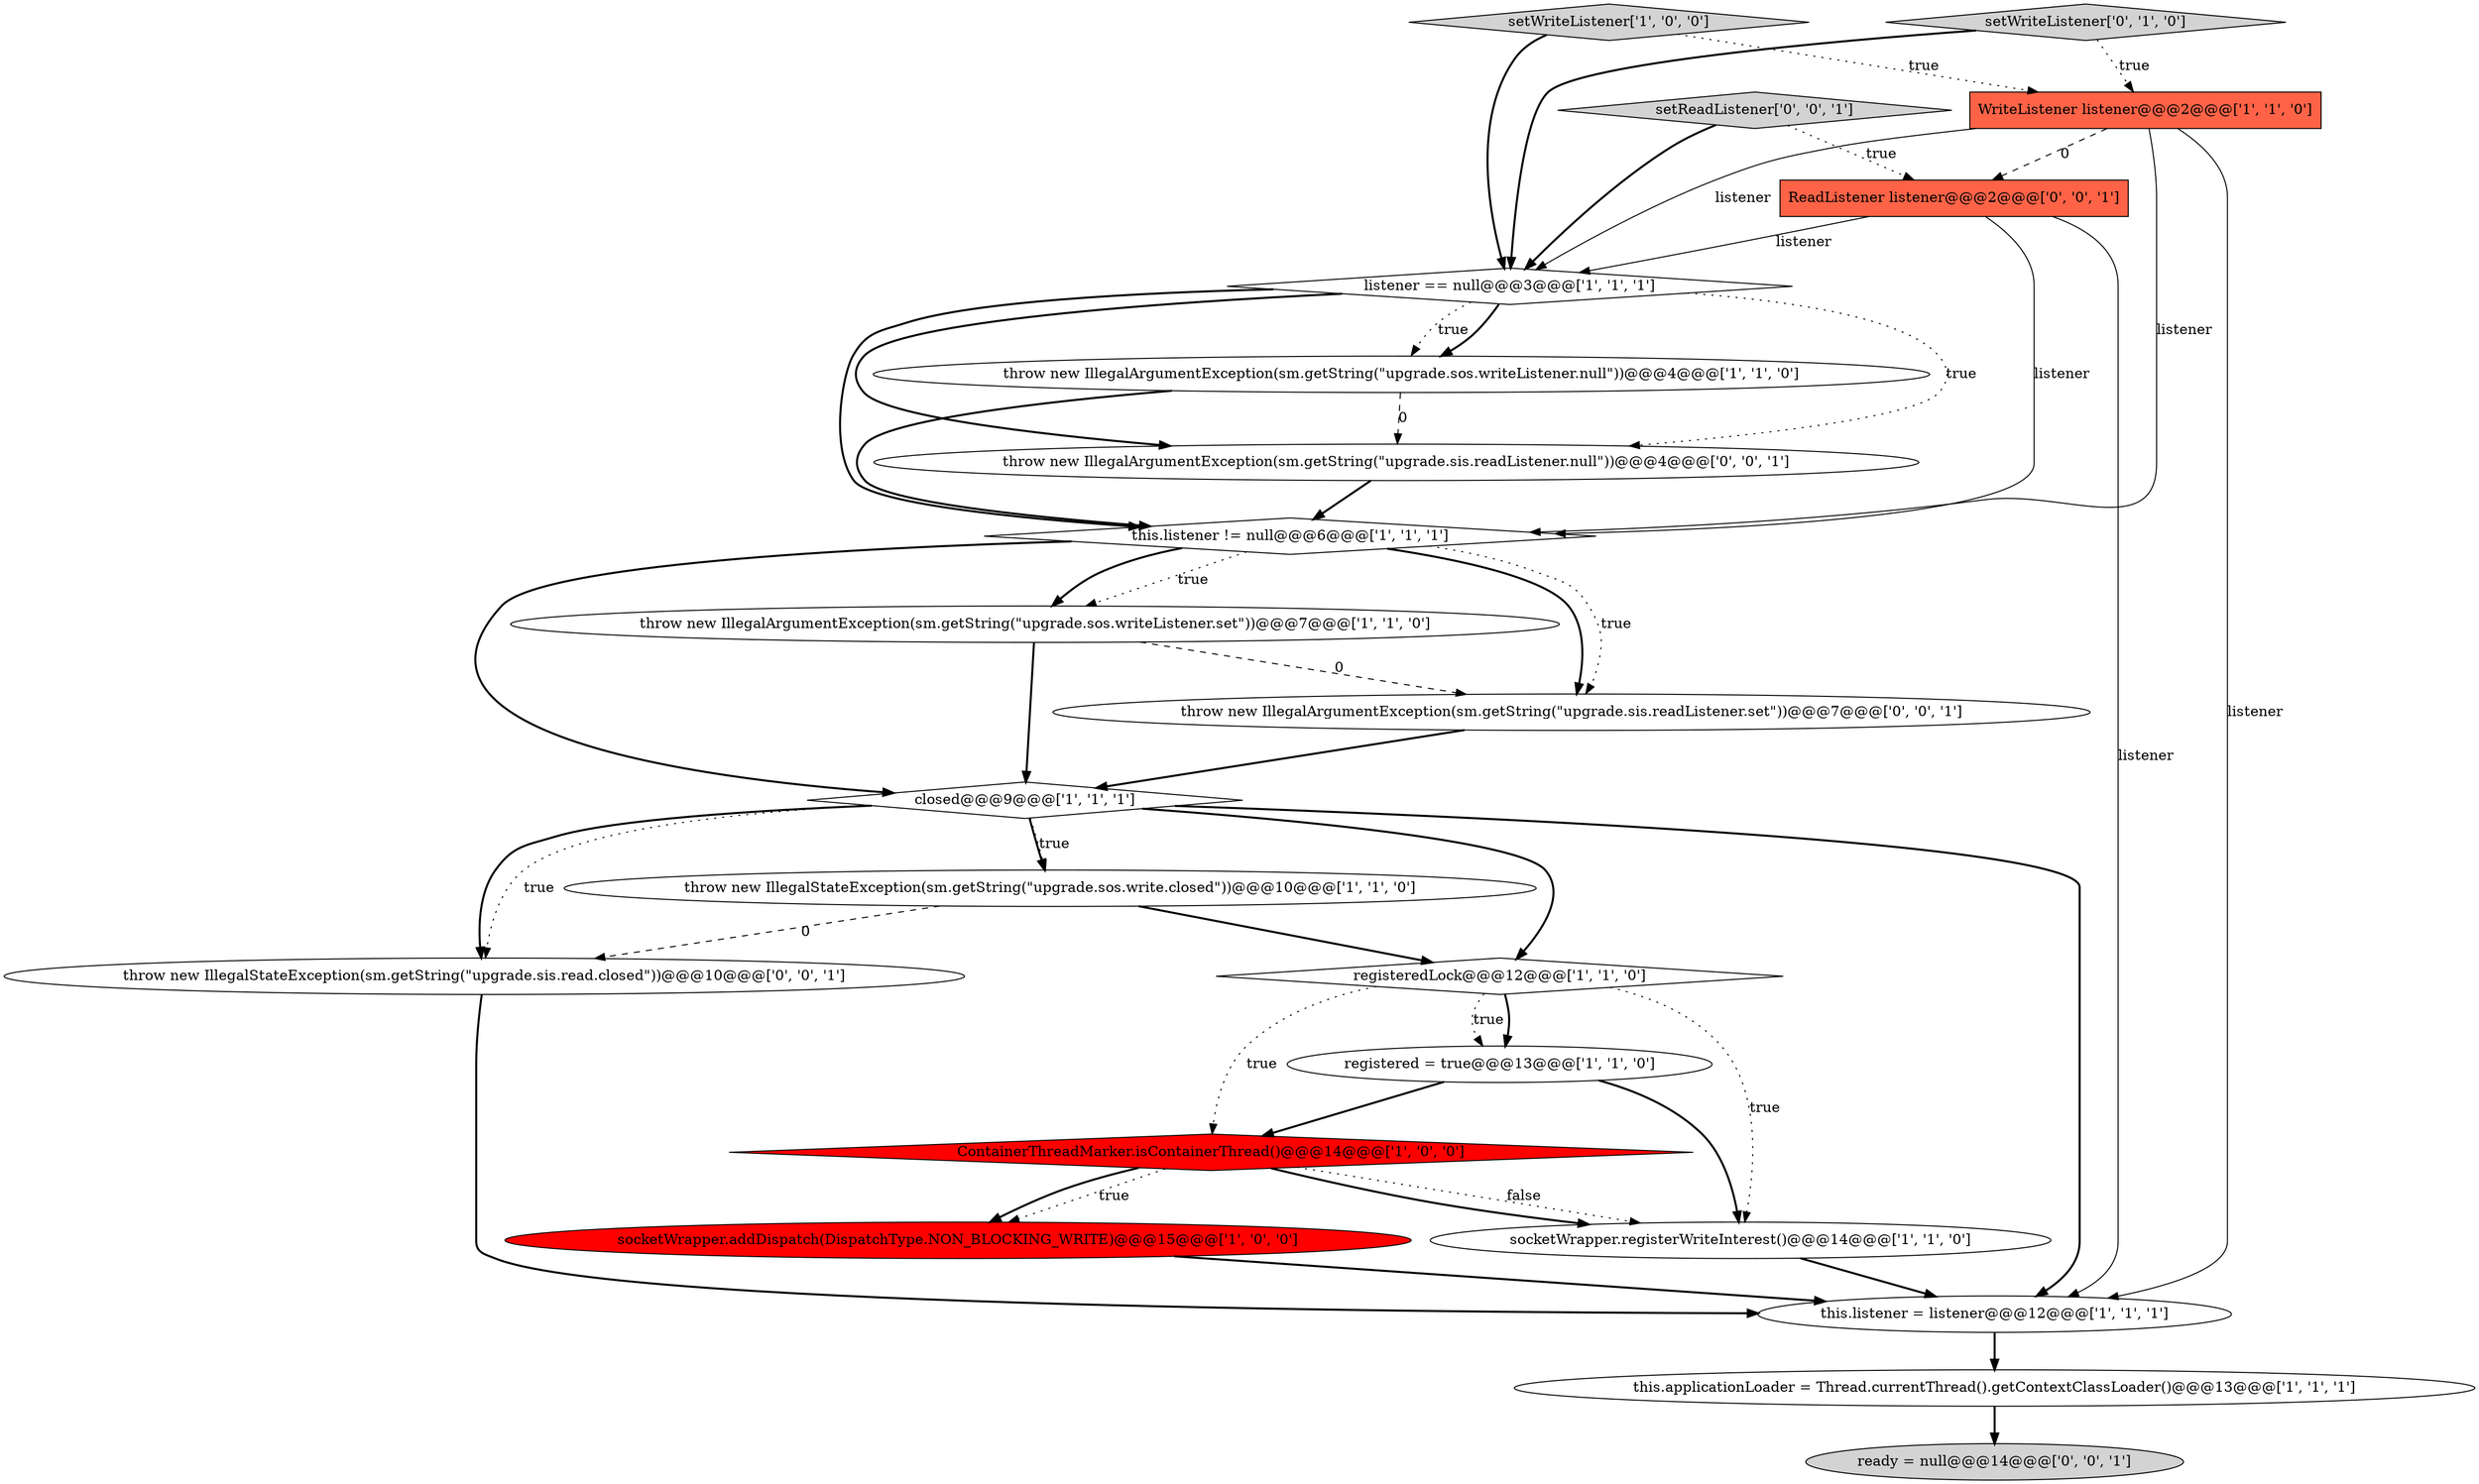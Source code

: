 digraph {
5 [style = filled, label = "this.listener != null@@@6@@@['1', '1', '1']", fillcolor = white, shape = diamond image = "AAA0AAABBB1BBB"];
7 [style = filled, label = "socketWrapper.registerWriteInterest()@@@14@@@['1', '1', '0']", fillcolor = white, shape = ellipse image = "AAA0AAABBB1BBB"];
12 [style = filled, label = "socketWrapper.addDispatch(DispatchType.NON_BLOCKING_WRITE)@@@15@@@['1', '0', '0']", fillcolor = red, shape = ellipse image = "AAA1AAABBB1BBB"];
1 [style = filled, label = "closed@@@9@@@['1', '1', '1']", fillcolor = white, shape = diamond image = "AAA0AAABBB1BBB"];
20 [style = filled, label = "throw new IllegalArgumentException(sm.getString(\"upgrade.sis.readListener.set\"))@@@7@@@['0', '0', '1']", fillcolor = white, shape = ellipse image = "AAA0AAABBB3BBB"];
9 [style = filled, label = "throw new IllegalStateException(sm.getString(\"upgrade.sos.write.closed\"))@@@10@@@['1', '1', '0']", fillcolor = white, shape = ellipse image = "AAA0AAABBB1BBB"];
16 [style = filled, label = "ReadListener listener@@@2@@@['0', '0', '1']", fillcolor = tomato, shape = box image = "AAA0AAABBB3BBB"];
14 [style = filled, label = "ContainerThreadMarker.isContainerThread()@@@14@@@['1', '0', '0']", fillcolor = red, shape = diamond image = "AAA1AAABBB1BBB"];
0 [style = filled, label = "registered = true@@@13@@@['1', '1', '0']", fillcolor = white, shape = ellipse image = "AAA0AAABBB1BBB"];
13 [style = filled, label = "setWriteListener['1', '0', '0']", fillcolor = lightgray, shape = diamond image = "AAA0AAABBB1BBB"];
2 [style = filled, label = "throw new IllegalArgumentException(sm.getString(\"upgrade.sos.writeListener.set\"))@@@7@@@['1', '1', '0']", fillcolor = white, shape = ellipse image = "AAA0AAABBB1BBB"];
11 [style = filled, label = "registeredLock@@@12@@@['1', '1', '0']", fillcolor = white, shape = diamond image = "AAA0AAABBB1BBB"];
19 [style = filled, label = "setReadListener['0', '0', '1']", fillcolor = lightgray, shape = diamond image = "AAA0AAABBB3BBB"];
18 [style = filled, label = "throw new IllegalArgumentException(sm.getString(\"upgrade.sis.readListener.null\"))@@@4@@@['0', '0', '1']", fillcolor = white, shape = ellipse image = "AAA0AAABBB3BBB"];
17 [style = filled, label = "throw new IllegalStateException(sm.getString(\"upgrade.sis.read.closed\"))@@@10@@@['0', '0', '1']", fillcolor = white, shape = ellipse image = "AAA0AAABBB3BBB"];
21 [style = filled, label = "ready = null@@@14@@@['0', '0', '1']", fillcolor = lightgray, shape = ellipse image = "AAA0AAABBB3BBB"];
15 [style = filled, label = "setWriteListener['0', '1', '0']", fillcolor = lightgray, shape = diamond image = "AAA0AAABBB2BBB"];
3 [style = filled, label = "WriteListener listener@@@2@@@['1', '1', '0']", fillcolor = tomato, shape = box image = "AAA0AAABBB1BBB"];
8 [style = filled, label = "listener == null@@@3@@@['1', '1', '1']", fillcolor = white, shape = diamond image = "AAA0AAABBB1BBB"];
4 [style = filled, label = "throw new IllegalArgumentException(sm.getString(\"upgrade.sos.writeListener.null\"))@@@4@@@['1', '1', '0']", fillcolor = white, shape = ellipse image = "AAA0AAABBB1BBB"];
10 [style = filled, label = "this.applicationLoader = Thread.currentThread().getContextClassLoader()@@@13@@@['1', '1', '1']", fillcolor = white, shape = ellipse image = "AAA0AAABBB1BBB"];
6 [style = filled, label = "this.listener = listener@@@12@@@['1', '1', '1']", fillcolor = white, shape = ellipse image = "AAA0AAABBB1BBB"];
11->7 [style = dotted, label="true"];
4->18 [style = dashed, label="0"];
2->20 [style = dashed, label="0"];
9->11 [style = bold, label=""];
14->12 [style = dotted, label="true"];
13->3 [style = dotted, label="true"];
1->17 [style = dotted, label="true"];
5->20 [style = bold, label=""];
17->6 [style = bold, label=""];
2->1 [style = bold, label=""];
8->18 [style = bold, label=""];
14->7 [style = dotted, label="false"];
11->14 [style = dotted, label="true"];
3->5 [style = solid, label="listener"];
16->5 [style = solid, label="listener"];
20->1 [style = bold, label=""];
10->21 [style = bold, label=""];
12->6 [style = bold, label=""];
3->6 [style = solid, label="listener"];
8->4 [style = dotted, label="true"];
19->8 [style = bold, label=""];
1->9 [style = bold, label=""];
16->8 [style = solid, label="listener"];
1->11 [style = bold, label=""];
14->7 [style = bold, label=""];
0->7 [style = bold, label=""];
1->17 [style = bold, label=""];
15->3 [style = dotted, label="true"];
5->1 [style = bold, label=""];
5->2 [style = bold, label=""];
0->14 [style = bold, label=""];
11->0 [style = bold, label=""];
1->6 [style = bold, label=""];
8->5 [style = bold, label=""];
18->5 [style = bold, label=""];
11->0 [style = dotted, label="true"];
1->9 [style = dotted, label="true"];
3->8 [style = solid, label="listener"];
14->12 [style = bold, label=""];
7->6 [style = bold, label=""];
6->10 [style = bold, label=""];
19->16 [style = dotted, label="true"];
9->17 [style = dashed, label="0"];
8->18 [style = dotted, label="true"];
5->20 [style = dotted, label="true"];
8->4 [style = bold, label=""];
13->8 [style = bold, label=""];
4->5 [style = bold, label=""];
16->6 [style = solid, label="listener"];
15->8 [style = bold, label=""];
3->16 [style = dashed, label="0"];
5->2 [style = dotted, label="true"];
}
